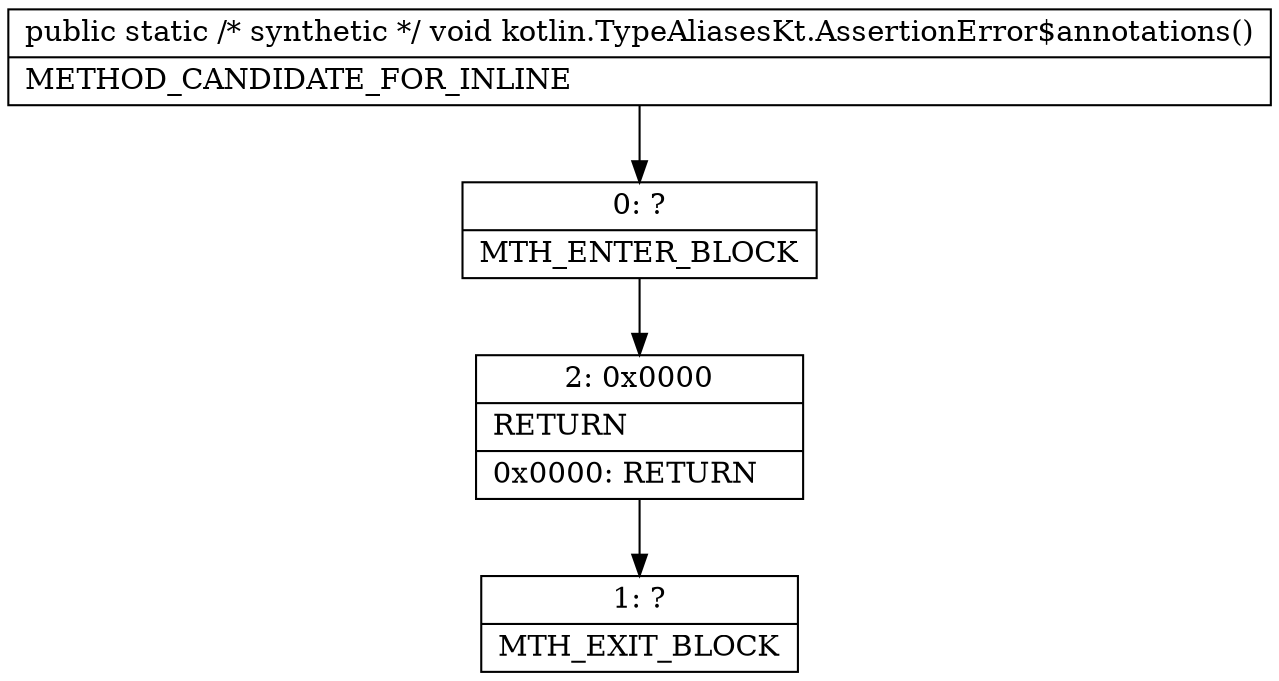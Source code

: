 digraph "CFG forkotlin.TypeAliasesKt.AssertionError$annotations()V" {
Node_0 [shape=record,label="{0\:\ ?|MTH_ENTER_BLOCK\l}"];
Node_2 [shape=record,label="{2\:\ 0x0000|RETURN\l|0x0000: RETURN   \l}"];
Node_1 [shape=record,label="{1\:\ ?|MTH_EXIT_BLOCK\l}"];
MethodNode[shape=record,label="{public static \/* synthetic *\/ void kotlin.TypeAliasesKt.AssertionError$annotations()  | METHOD_CANDIDATE_FOR_INLINE\l}"];
MethodNode -> Node_0;Node_0 -> Node_2;
Node_2 -> Node_1;
}

